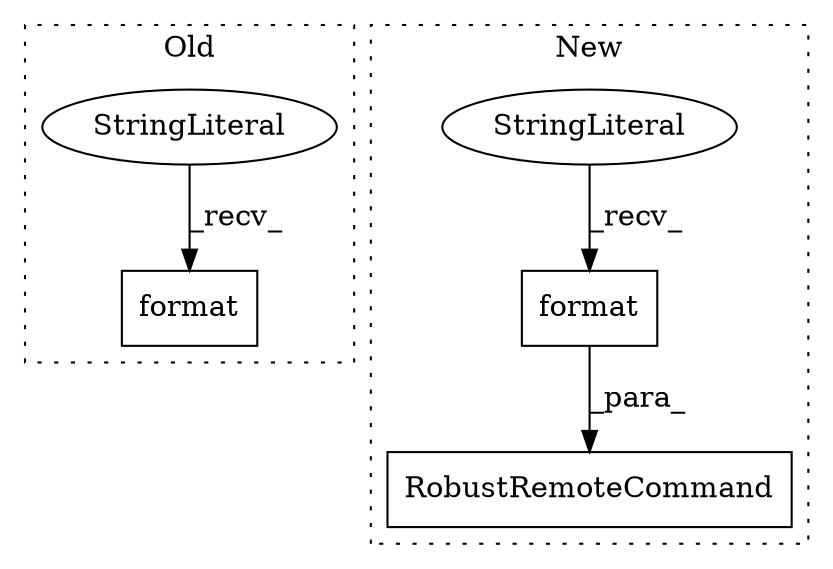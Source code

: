 digraph G {
subgraph cluster0 {
1 [label="format" a="32" s="3056,3112" l="7,1" shape="box"];
4 [label="StringLiteral" a="45" s="2438" l="617" shape="ellipse"];
label = "Old";
style="dotted";
}
subgraph cluster1 {
2 [label="RobustRemoteCommand" a="32" s="6740,6964" l="20,1" shape="box"];
3 [label="format" a="32" s="6893,6963" l="7,1" shape="box"];
5 [label="StringLiteral" a="45" s="6760" l="132" shape="ellipse"];
label = "New";
style="dotted";
}
3 -> 2 [label="_para_"];
4 -> 1 [label="_recv_"];
5 -> 3 [label="_recv_"];
}